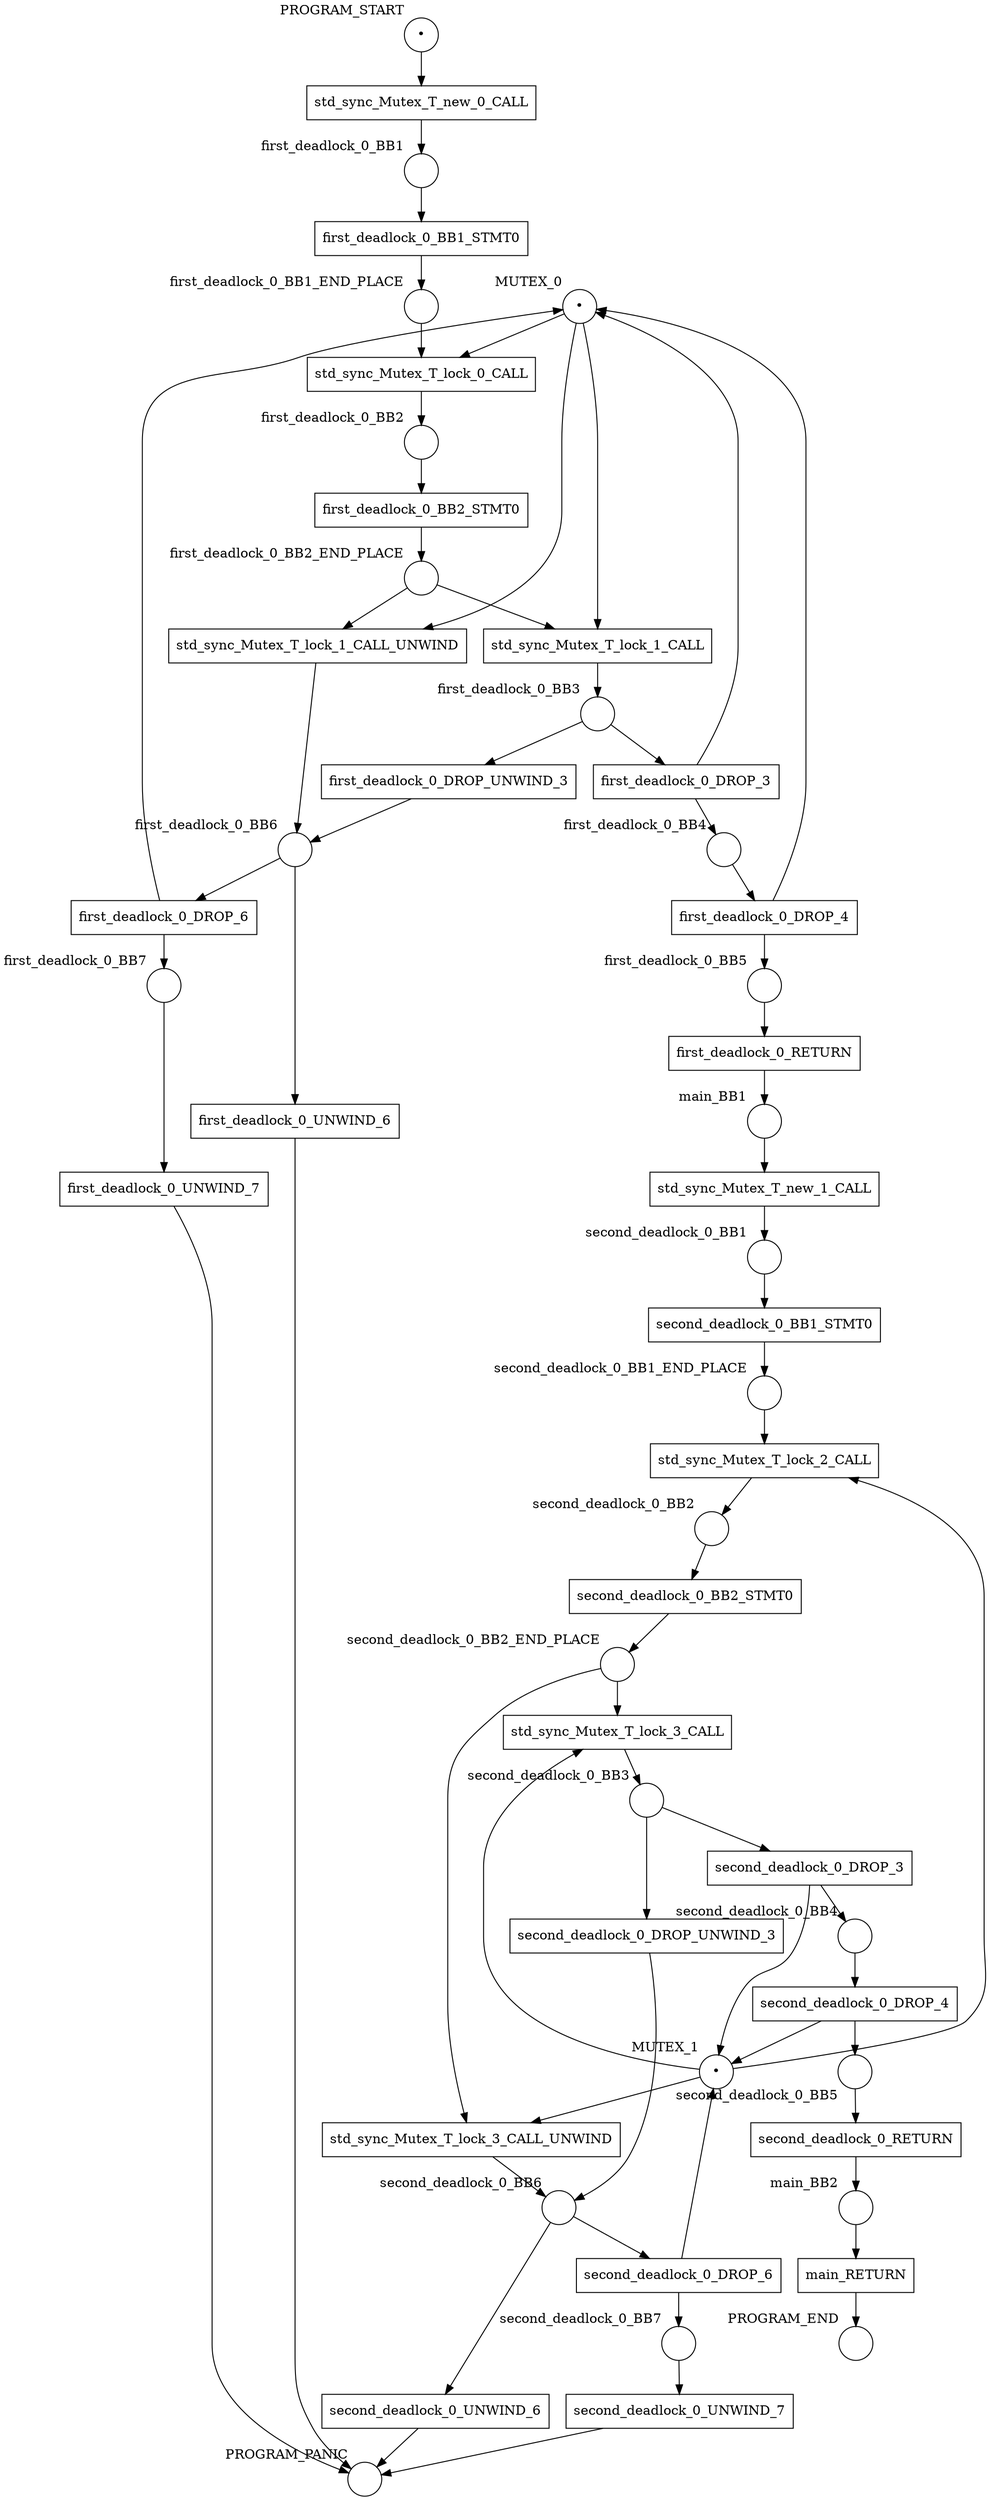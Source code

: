 digraph petrinet {
    MUTEX_0 [shape="circle" xlabel="MUTEX_0" label="•"];
    MUTEX_1 [shape="circle" xlabel="MUTEX_1" label="•"];
    PROGRAM_END [shape="circle" xlabel="PROGRAM_END" label=""];
    PROGRAM_PANIC [shape="circle" xlabel="PROGRAM_PANIC" label=""];
    PROGRAM_START [shape="circle" xlabel="PROGRAM_START" label="•"];
    first_deadlock_0_BB1 [shape="circle" xlabel="first_deadlock_0_BB1" label=""];
    first_deadlock_0_BB1_END_PLACE [shape="circle" xlabel="first_deadlock_0_BB1_END_PLACE" label=""];
    first_deadlock_0_BB2 [shape="circle" xlabel="first_deadlock_0_BB2" label=""];
    first_deadlock_0_BB2_END_PLACE [shape="circle" xlabel="first_deadlock_0_BB2_END_PLACE" label=""];
    first_deadlock_0_BB3 [shape="circle" xlabel="first_deadlock_0_BB3" label=""];
    first_deadlock_0_BB4 [shape="circle" xlabel="first_deadlock_0_BB4" label=""];
    first_deadlock_0_BB5 [shape="circle" xlabel="first_deadlock_0_BB5" label=""];
    first_deadlock_0_BB6 [shape="circle" xlabel="first_deadlock_0_BB6" label=""];
    first_deadlock_0_BB7 [shape="circle" xlabel="first_deadlock_0_BB7" label=""];
    main_BB1 [shape="circle" xlabel="main_BB1" label=""];
    main_BB2 [shape="circle" xlabel="main_BB2" label=""];
    second_deadlock_0_BB1 [shape="circle" xlabel="second_deadlock_0_BB1" label=""];
    second_deadlock_0_BB1_END_PLACE [shape="circle" xlabel="second_deadlock_0_BB1_END_PLACE" label=""];
    second_deadlock_0_BB2 [shape="circle" xlabel="second_deadlock_0_BB2" label=""];
    second_deadlock_0_BB2_END_PLACE [shape="circle" xlabel="second_deadlock_0_BB2_END_PLACE" label=""];
    second_deadlock_0_BB3 [shape="circle" xlabel="second_deadlock_0_BB3" label=""];
    second_deadlock_0_BB4 [shape="circle" xlabel="second_deadlock_0_BB4" label=""];
    second_deadlock_0_BB5 [shape="circle" xlabel="second_deadlock_0_BB5" label=""];
    second_deadlock_0_BB6 [shape="circle" xlabel="second_deadlock_0_BB6" label=""];
    second_deadlock_0_BB7 [shape="circle" xlabel="second_deadlock_0_BB7" label=""];
    first_deadlock_0_BB1_STMT0 [shape="box" xlabel="" label="first_deadlock_0_BB1_STMT0"];
    first_deadlock_0_BB2_STMT0 [shape="box" xlabel="" label="first_deadlock_0_BB2_STMT0"];
    first_deadlock_0_DROP_3 [shape="box" xlabel="" label="first_deadlock_0_DROP_3"];
    first_deadlock_0_DROP_4 [shape="box" xlabel="" label="first_deadlock_0_DROP_4"];
    first_deadlock_0_DROP_6 [shape="box" xlabel="" label="first_deadlock_0_DROP_6"];
    first_deadlock_0_DROP_UNWIND_3 [shape="box" xlabel="" label="first_deadlock_0_DROP_UNWIND_3"];
    first_deadlock_0_RETURN [shape="box" xlabel="" label="first_deadlock_0_RETURN"];
    first_deadlock_0_UNWIND_6 [shape="box" xlabel="" label="first_deadlock_0_UNWIND_6"];
    first_deadlock_0_UNWIND_7 [shape="box" xlabel="" label="first_deadlock_0_UNWIND_7"];
    main_RETURN [shape="box" xlabel="" label="main_RETURN"];
    second_deadlock_0_BB1_STMT0 [shape="box" xlabel="" label="second_deadlock_0_BB1_STMT0"];
    second_deadlock_0_BB2_STMT0 [shape="box" xlabel="" label="second_deadlock_0_BB2_STMT0"];
    second_deadlock_0_DROP_3 [shape="box" xlabel="" label="second_deadlock_0_DROP_3"];
    second_deadlock_0_DROP_4 [shape="box" xlabel="" label="second_deadlock_0_DROP_4"];
    second_deadlock_0_DROP_6 [shape="box" xlabel="" label="second_deadlock_0_DROP_6"];
    second_deadlock_0_DROP_UNWIND_3 [shape="box" xlabel="" label="second_deadlock_0_DROP_UNWIND_3"];
    second_deadlock_0_RETURN [shape="box" xlabel="" label="second_deadlock_0_RETURN"];
    second_deadlock_0_UNWIND_6 [shape="box" xlabel="" label="second_deadlock_0_UNWIND_6"];
    second_deadlock_0_UNWIND_7 [shape="box" xlabel="" label="second_deadlock_0_UNWIND_7"];
    std_sync_Mutex_T_lock_0_CALL [shape="box" xlabel="" label="std_sync_Mutex_T_lock_0_CALL"];
    std_sync_Mutex_T_lock_1_CALL [shape="box" xlabel="" label="std_sync_Mutex_T_lock_1_CALL"];
    std_sync_Mutex_T_lock_1_CALL_UNWIND [shape="box" xlabel="" label="std_sync_Mutex_T_lock_1_CALL_UNWIND"];
    std_sync_Mutex_T_lock_2_CALL [shape="box" xlabel="" label="std_sync_Mutex_T_lock_2_CALL"];
    std_sync_Mutex_T_lock_3_CALL [shape="box" xlabel="" label="std_sync_Mutex_T_lock_3_CALL"];
    std_sync_Mutex_T_lock_3_CALL_UNWIND [shape="box" xlabel="" label="std_sync_Mutex_T_lock_3_CALL_UNWIND"];
    std_sync_Mutex_T_new_0_CALL [shape="box" xlabel="" label="std_sync_Mutex_T_new_0_CALL"];
    std_sync_Mutex_T_new_1_CALL [shape="box" xlabel="" label="std_sync_Mutex_T_new_1_CALL"];
    MUTEX_0 -> std_sync_Mutex_T_lock_0_CALL;
    MUTEX_0 -> std_sync_Mutex_T_lock_1_CALL;
    MUTEX_0 -> std_sync_Mutex_T_lock_1_CALL_UNWIND;
    MUTEX_1 -> std_sync_Mutex_T_lock_2_CALL;
    MUTEX_1 -> std_sync_Mutex_T_lock_3_CALL;
    MUTEX_1 -> std_sync_Mutex_T_lock_3_CALL_UNWIND;
    PROGRAM_START -> std_sync_Mutex_T_new_0_CALL;
    first_deadlock_0_BB1 -> first_deadlock_0_BB1_STMT0;
    first_deadlock_0_BB1_END_PLACE -> std_sync_Mutex_T_lock_0_CALL;
    first_deadlock_0_BB2 -> first_deadlock_0_BB2_STMT0;
    first_deadlock_0_BB2_END_PLACE -> std_sync_Mutex_T_lock_1_CALL;
    first_deadlock_0_BB2_END_PLACE -> std_sync_Mutex_T_lock_1_CALL_UNWIND;
    first_deadlock_0_BB3 -> first_deadlock_0_DROP_3;
    first_deadlock_0_BB3 -> first_deadlock_0_DROP_UNWIND_3;
    first_deadlock_0_BB4 -> first_deadlock_0_DROP_4;
    first_deadlock_0_BB5 -> first_deadlock_0_RETURN;
    first_deadlock_0_BB6 -> first_deadlock_0_DROP_6;
    first_deadlock_0_BB6 -> first_deadlock_0_UNWIND_6;
    first_deadlock_0_BB7 -> first_deadlock_0_UNWIND_7;
    main_BB1 -> std_sync_Mutex_T_new_1_CALL;
    main_BB2 -> main_RETURN;
    second_deadlock_0_BB1 -> second_deadlock_0_BB1_STMT0;
    second_deadlock_0_BB1_END_PLACE -> std_sync_Mutex_T_lock_2_CALL;
    second_deadlock_0_BB2 -> second_deadlock_0_BB2_STMT0;
    second_deadlock_0_BB2_END_PLACE -> std_sync_Mutex_T_lock_3_CALL;
    second_deadlock_0_BB2_END_PLACE -> std_sync_Mutex_T_lock_3_CALL_UNWIND;
    second_deadlock_0_BB3 -> second_deadlock_0_DROP_3;
    second_deadlock_0_BB3 -> second_deadlock_0_DROP_UNWIND_3;
    second_deadlock_0_BB4 -> second_deadlock_0_DROP_4;
    second_deadlock_0_BB5 -> second_deadlock_0_RETURN;
    second_deadlock_0_BB6 -> second_deadlock_0_DROP_6;
    second_deadlock_0_BB6 -> second_deadlock_0_UNWIND_6;
    second_deadlock_0_BB7 -> second_deadlock_0_UNWIND_7;
    first_deadlock_0_BB1_STMT0 -> first_deadlock_0_BB1_END_PLACE;
    first_deadlock_0_BB2_STMT0 -> first_deadlock_0_BB2_END_PLACE;
    first_deadlock_0_DROP_3 -> MUTEX_0;
    first_deadlock_0_DROP_3 -> first_deadlock_0_BB4;
    first_deadlock_0_DROP_4 -> MUTEX_0;
    first_deadlock_0_DROP_4 -> first_deadlock_0_BB5;
    first_deadlock_0_DROP_6 -> MUTEX_0;
    first_deadlock_0_DROP_6 -> first_deadlock_0_BB7;
    first_deadlock_0_DROP_UNWIND_3 -> first_deadlock_0_BB6;
    first_deadlock_0_RETURN -> main_BB1;
    first_deadlock_0_UNWIND_6 -> PROGRAM_PANIC;
    first_deadlock_0_UNWIND_7 -> PROGRAM_PANIC;
    main_RETURN -> PROGRAM_END;
    second_deadlock_0_BB1_STMT0 -> second_deadlock_0_BB1_END_PLACE;
    second_deadlock_0_BB2_STMT0 -> second_deadlock_0_BB2_END_PLACE;
    second_deadlock_0_DROP_3 -> MUTEX_1;
    second_deadlock_0_DROP_3 -> second_deadlock_0_BB4;
    second_deadlock_0_DROP_4 -> MUTEX_1;
    second_deadlock_0_DROP_4 -> second_deadlock_0_BB5;
    second_deadlock_0_DROP_6 -> MUTEX_1;
    second_deadlock_0_DROP_6 -> second_deadlock_0_BB7;
    second_deadlock_0_DROP_UNWIND_3 -> second_deadlock_0_BB6;
    second_deadlock_0_RETURN -> main_BB2;
    second_deadlock_0_UNWIND_6 -> PROGRAM_PANIC;
    second_deadlock_0_UNWIND_7 -> PROGRAM_PANIC;
    std_sync_Mutex_T_lock_0_CALL -> first_deadlock_0_BB2;
    std_sync_Mutex_T_lock_1_CALL -> first_deadlock_0_BB3;
    std_sync_Mutex_T_lock_1_CALL_UNWIND -> first_deadlock_0_BB6;
    std_sync_Mutex_T_lock_2_CALL -> second_deadlock_0_BB2;
    std_sync_Mutex_T_lock_3_CALL -> second_deadlock_0_BB3;
    std_sync_Mutex_T_lock_3_CALL_UNWIND -> second_deadlock_0_BB6;
    std_sync_Mutex_T_new_0_CALL -> first_deadlock_0_BB1;
    std_sync_Mutex_T_new_1_CALL -> second_deadlock_0_BB1;
}
